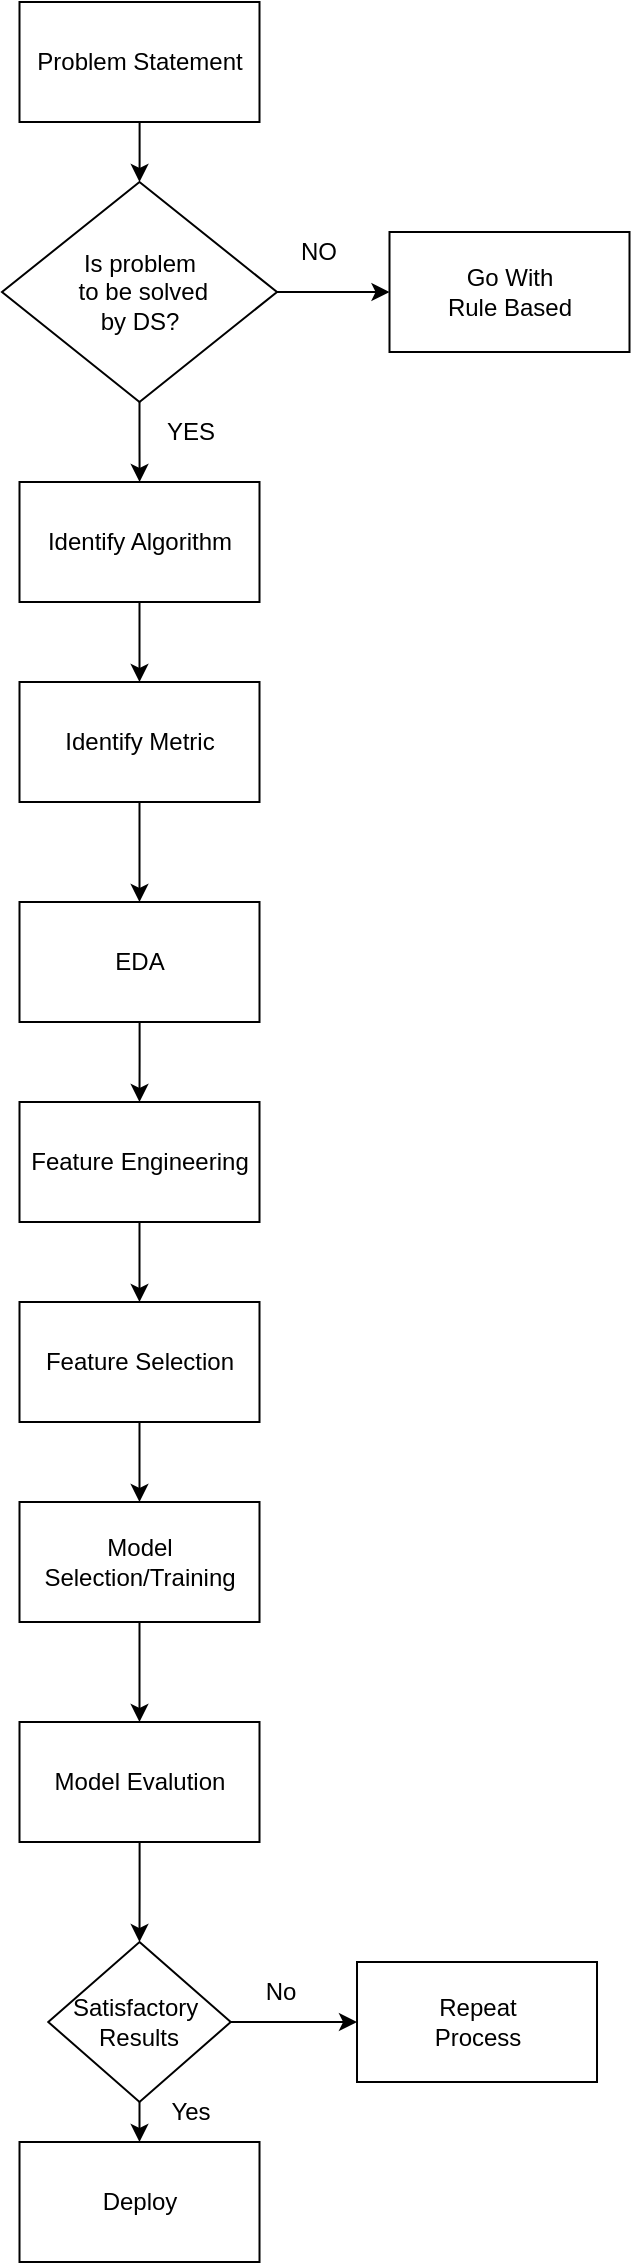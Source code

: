 <mxfile version="20.8.23" type="github">
  <diagram name="Page-1" id="01qtHEDmjHORP6xO5NS0">
    <mxGraphModel dx="732" dy="453" grid="1" gridSize="10" guides="1" tooltips="1" connect="1" arrows="1" fold="1" page="1" pageScale="1" pageWidth="850" pageHeight="1100" math="0" shadow="0">
      <root>
        <mxCell id="0" />
        <mxCell id="1" parent="0" />
        <mxCell id="TRXIVVHJqSwIrfeIIBV1-3" value="" style="edgeStyle=orthogonalEdgeStyle;rounded=0;orthogonalLoop=1;jettySize=auto;html=1;" edge="1" parent="1" source="TRXIVVHJqSwIrfeIIBV1-1" target="TRXIVVHJqSwIrfeIIBV1-2">
          <mxGeometry relative="1" as="geometry" />
        </mxCell>
        <mxCell id="TRXIVVHJqSwIrfeIIBV1-1" value="Problem Statement" style="rounded=0;whiteSpace=wrap;html=1;" vertex="1" parent="1">
          <mxGeometry x="248.75" y="10" width="120" height="60" as="geometry" />
        </mxCell>
        <mxCell id="TRXIVVHJqSwIrfeIIBV1-5" value="" style="edgeStyle=orthogonalEdgeStyle;rounded=0;orthogonalLoop=1;jettySize=auto;html=1;" edge="1" parent="1" source="TRXIVVHJqSwIrfeIIBV1-2" target="TRXIVVHJqSwIrfeIIBV1-4">
          <mxGeometry relative="1" as="geometry" />
        </mxCell>
        <mxCell id="TRXIVVHJqSwIrfeIIBV1-7" value="" style="edgeStyle=orthogonalEdgeStyle;rounded=0;orthogonalLoop=1;jettySize=auto;html=1;" edge="1" parent="1" source="TRXIVVHJqSwIrfeIIBV1-2" target="TRXIVVHJqSwIrfeIIBV1-6">
          <mxGeometry relative="1" as="geometry" />
        </mxCell>
        <mxCell id="TRXIVVHJqSwIrfeIIBV1-2" value="Is problem&lt;br&gt;&amp;nbsp;to be solved &lt;br&gt;by DS?" style="rhombus;whiteSpace=wrap;html=1;rounded=0;" vertex="1" parent="1">
          <mxGeometry x="240" y="100" width="137.5" height="110" as="geometry" />
        </mxCell>
        <mxCell id="TRXIVVHJqSwIrfeIIBV1-11" value="" style="edgeStyle=orthogonalEdgeStyle;rounded=0;orthogonalLoop=1;jettySize=auto;html=1;" edge="1" parent="1" source="TRXIVVHJqSwIrfeIIBV1-4" target="TRXIVVHJqSwIrfeIIBV1-10">
          <mxGeometry relative="1" as="geometry" />
        </mxCell>
        <mxCell id="TRXIVVHJqSwIrfeIIBV1-4" value="Identify Algorithm" style="whiteSpace=wrap;html=1;rounded=0;" vertex="1" parent="1">
          <mxGeometry x="248.75" y="250" width="120" height="60" as="geometry" />
        </mxCell>
        <mxCell id="TRXIVVHJqSwIrfeIIBV1-6" value="Go With &lt;br&gt;Rule Based" style="whiteSpace=wrap;html=1;rounded=0;" vertex="1" parent="1">
          <mxGeometry x="433.75" y="125" width="120" height="60" as="geometry" />
        </mxCell>
        <mxCell id="TRXIVVHJqSwIrfeIIBV1-8" value="NO" style="text;html=1;align=center;verticalAlign=middle;resizable=0;points=[];autosize=1;strokeColor=none;fillColor=none;" vertex="1" parent="1">
          <mxGeometry x="377.5" y="120" width="40" height="30" as="geometry" />
        </mxCell>
        <mxCell id="TRXIVVHJqSwIrfeIIBV1-9" value="YES" style="text;html=1;align=center;verticalAlign=middle;resizable=0;points=[];autosize=1;strokeColor=none;fillColor=none;" vertex="1" parent="1">
          <mxGeometry x="308.75" y="210" width="50" height="30" as="geometry" />
        </mxCell>
        <mxCell id="TRXIVVHJqSwIrfeIIBV1-13" value="" style="edgeStyle=orthogonalEdgeStyle;rounded=0;orthogonalLoop=1;jettySize=auto;html=1;" edge="1" parent="1" source="TRXIVVHJqSwIrfeIIBV1-10" target="TRXIVVHJqSwIrfeIIBV1-12">
          <mxGeometry relative="1" as="geometry" />
        </mxCell>
        <mxCell id="TRXIVVHJqSwIrfeIIBV1-10" value="Identify Metric" style="whiteSpace=wrap;html=1;rounded=0;" vertex="1" parent="1">
          <mxGeometry x="248.75" y="350" width="120" height="60" as="geometry" />
        </mxCell>
        <mxCell id="TRXIVVHJqSwIrfeIIBV1-15" value="" style="edgeStyle=orthogonalEdgeStyle;rounded=0;orthogonalLoop=1;jettySize=auto;html=1;" edge="1" parent="1" source="TRXIVVHJqSwIrfeIIBV1-12">
          <mxGeometry relative="1" as="geometry">
            <mxPoint x="308.75" y="560" as="targetPoint" />
          </mxGeometry>
        </mxCell>
        <mxCell id="TRXIVVHJqSwIrfeIIBV1-12" value="EDA" style="whiteSpace=wrap;html=1;rounded=0;" vertex="1" parent="1">
          <mxGeometry x="248.75" y="460" width="120" height="60" as="geometry" />
        </mxCell>
        <mxCell id="TRXIVVHJqSwIrfeIIBV1-18" value="" style="edgeStyle=orthogonalEdgeStyle;rounded=0;orthogonalLoop=1;jettySize=auto;html=1;" edge="1" parent="1" source="TRXIVVHJqSwIrfeIIBV1-16" target="TRXIVVHJqSwIrfeIIBV1-17">
          <mxGeometry relative="1" as="geometry" />
        </mxCell>
        <mxCell id="TRXIVVHJqSwIrfeIIBV1-16" value="Feature Engineering" style="whiteSpace=wrap;html=1;rounded=0;" vertex="1" parent="1">
          <mxGeometry x="248.75" y="560" width="120" height="60" as="geometry" />
        </mxCell>
        <mxCell id="TRXIVVHJqSwIrfeIIBV1-20" value="" style="edgeStyle=orthogonalEdgeStyle;rounded=0;orthogonalLoop=1;jettySize=auto;html=1;" edge="1" parent="1" source="TRXIVVHJqSwIrfeIIBV1-17" target="TRXIVVHJqSwIrfeIIBV1-19">
          <mxGeometry relative="1" as="geometry" />
        </mxCell>
        <mxCell id="TRXIVVHJqSwIrfeIIBV1-17" value="Feature Selection" style="whiteSpace=wrap;html=1;rounded=0;" vertex="1" parent="1">
          <mxGeometry x="248.75" y="660" width="120" height="60" as="geometry" />
        </mxCell>
        <mxCell id="TRXIVVHJqSwIrfeIIBV1-22" value="" style="edgeStyle=orthogonalEdgeStyle;rounded=0;orthogonalLoop=1;jettySize=auto;html=1;" edge="1" parent="1" source="TRXIVVHJqSwIrfeIIBV1-19" target="TRXIVVHJqSwIrfeIIBV1-21">
          <mxGeometry relative="1" as="geometry" />
        </mxCell>
        <mxCell id="TRXIVVHJqSwIrfeIIBV1-19" value="Model Selection/Training" style="whiteSpace=wrap;html=1;rounded=0;" vertex="1" parent="1">
          <mxGeometry x="248.75" y="760" width="120" height="60" as="geometry" />
        </mxCell>
        <mxCell id="TRXIVVHJqSwIrfeIIBV1-24" value="" style="edgeStyle=orthogonalEdgeStyle;rounded=0;orthogonalLoop=1;jettySize=auto;html=1;" edge="1" parent="1" source="TRXIVVHJqSwIrfeIIBV1-21" target="TRXIVVHJqSwIrfeIIBV1-23">
          <mxGeometry relative="1" as="geometry" />
        </mxCell>
        <mxCell id="TRXIVVHJqSwIrfeIIBV1-21" value="Model Evalution" style="whiteSpace=wrap;html=1;rounded=0;" vertex="1" parent="1">
          <mxGeometry x="248.75" y="870" width="120" height="60" as="geometry" />
        </mxCell>
        <mxCell id="TRXIVVHJqSwIrfeIIBV1-26" value="" style="edgeStyle=orthogonalEdgeStyle;rounded=0;orthogonalLoop=1;jettySize=auto;html=1;" edge="1" parent="1" source="TRXIVVHJqSwIrfeIIBV1-23" target="TRXIVVHJqSwIrfeIIBV1-25">
          <mxGeometry relative="1" as="geometry" />
        </mxCell>
        <mxCell id="TRXIVVHJqSwIrfeIIBV1-28" value="" style="edgeStyle=orthogonalEdgeStyle;rounded=0;orthogonalLoop=1;jettySize=auto;html=1;" edge="1" parent="1" source="TRXIVVHJqSwIrfeIIBV1-23" target="TRXIVVHJqSwIrfeIIBV1-27">
          <mxGeometry relative="1" as="geometry" />
        </mxCell>
        <mxCell id="TRXIVVHJqSwIrfeIIBV1-23" value="Satisfactory&amp;nbsp;&lt;br&gt;Results" style="rhombus;whiteSpace=wrap;html=1;rounded=0;" vertex="1" parent="1">
          <mxGeometry x="263.13" y="980" width="91.25" height="80" as="geometry" />
        </mxCell>
        <mxCell id="TRXIVVHJqSwIrfeIIBV1-25" value="Deploy" style="whiteSpace=wrap;html=1;rounded=0;" vertex="1" parent="1">
          <mxGeometry x="248.755" y="1080" width="120" height="60" as="geometry" />
        </mxCell>
        <mxCell id="TRXIVVHJqSwIrfeIIBV1-27" value="Repeat &lt;br&gt;Process" style="whiteSpace=wrap;html=1;rounded=0;" vertex="1" parent="1">
          <mxGeometry x="417.505" y="990" width="120" height="60" as="geometry" />
        </mxCell>
        <mxCell id="TRXIVVHJqSwIrfeIIBV1-29" value="Yes" style="text;html=1;align=center;verticalAlign=middle;resizable=0;points=[];autosize=1;strokeColor=none;fillColor=none;" vertex="1" parent="1">
          <mxGeometry x="313.75" y="1050" width="40" height="30" as="geometry" />
        </mxCell>
        <mxCell id="TRXIVVHJqSwIrfeIIBV1-30" value="No" style="text;html=1;align=center;verticalAlign=middle;resizable=0;points=[];autosize=1;strokeColor=none;fillColor=none;" vertex="1" parent="1">
          <mxGeometry x="358.75" y="990" width="40" height="30" as="geometry" />
        </mxCell>
      </root>
    </mxGraphModel>
  </diagram>
</mxfile>

